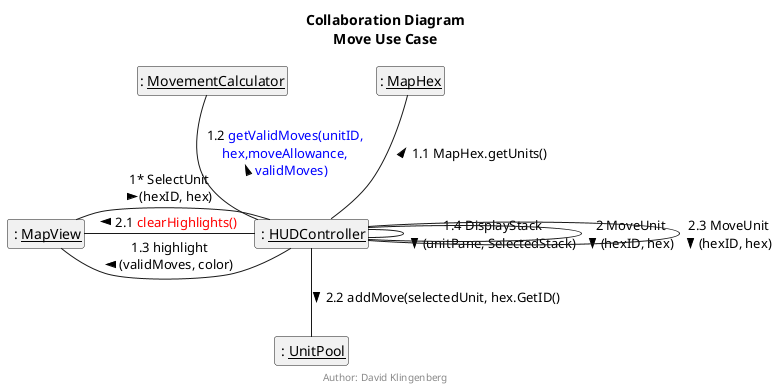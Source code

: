 @startuml
hide circle 
hide members
title Collaboration Diagram\nMove Use Case
footer Author: David Klingenberg 

class “ : <u>HUDController</u>” as HC
class “ : <u>MapView</u>” as MV
class “ : <u>UnitPool</u>” as UP
class “: <u>MovementCalculator</u>” as MC
class “: <u>MapHex</u>” as MHex



MV - HC : 1* SelectUnit\n(hexID, hex) >
MHex -- HC : 1.1 MapHex.getUnits() <
MC -- HC :1.2 <font color=blue>getValidMoves(unitID,\n<font color=blue>hex,moveAllowance,\n<font color=blue>validMoves) <
HC - MV : 1.3 highlight\n(validMoves, color) >
HC -- HC : 1.4 DisplayStack\n(unitPane, SelectedStack) >
HC - HC : 2 MoveUnit\n(hexID, hex) >
HC - MV : 2.1 <font color=red>clearHighlights() >
HC -- UP : 2.2 addMove(selectedUnit, hex.GetID() >
HC - HC : 2.3 MoveUnit\n(hexID, hex) >



@enduml
